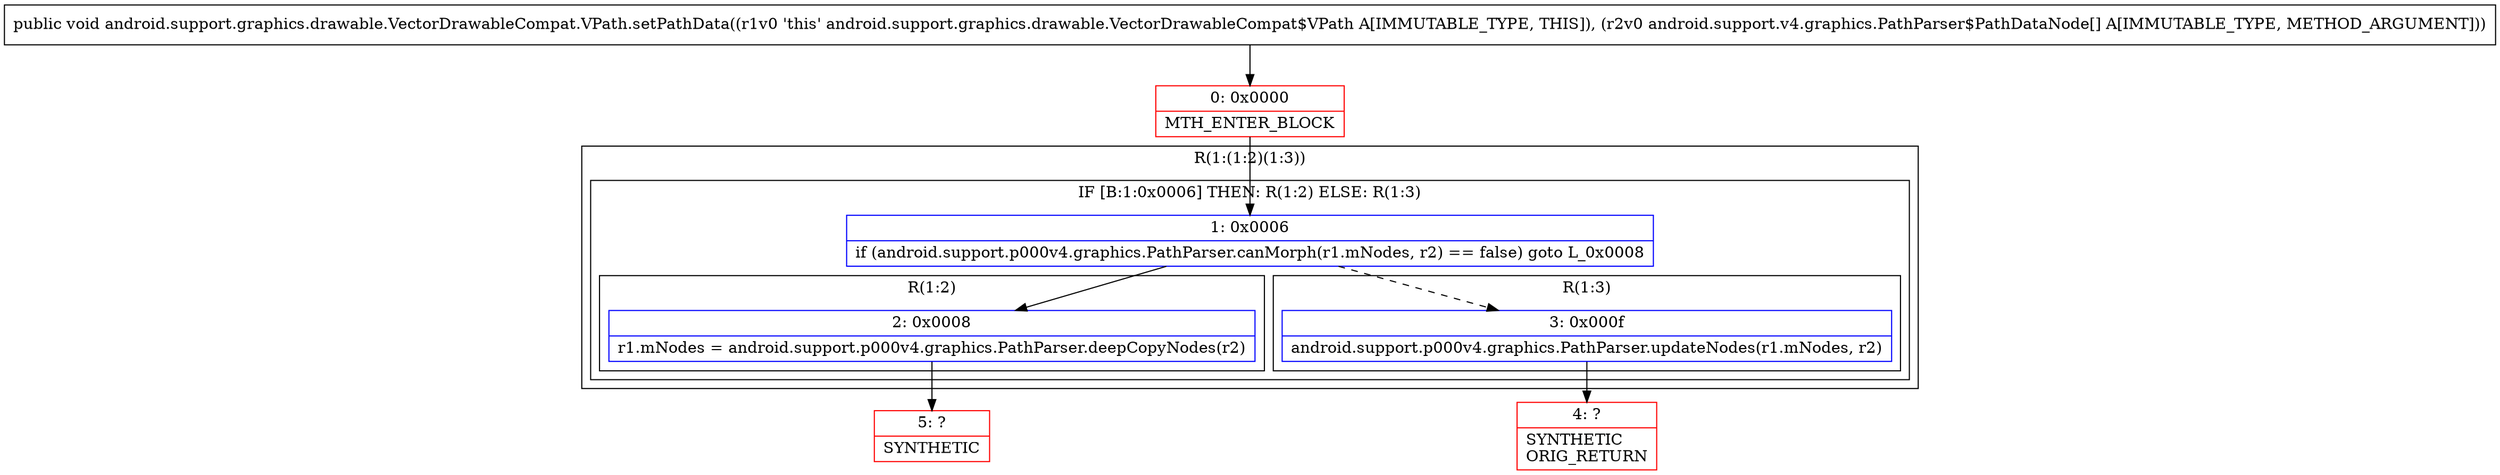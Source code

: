 digraph "CFG forandroid.support.graphics.drawable.VectorDrawableCompat.VPath.setPathData([Landroid\/support\/v4\/graphics\/PathParser$PathDataNode;)V" {
subgraph cluster_Region_1917703131 {
label = "R(1:(1:2)(1:3))";
node [shape=record,color=blue];
subgraph cluster_IfRegion_971378910 {
label = "IF [B:1:0x0006] THEN: R(1:2) ELSE: R(1:3)";
node [shape=record,color=blue];
Node_1 [shape=record,label="{1\:\ 0x0006|if (android.support.p000v4.graphics.PathParser.canMorph(r1.mNodes, r2) == false) goto L_0x0008\l}"];
subgraph cluster_Region_991180923 {
label = "R(1:2)";
node [shape=record,color=blue];
Node_2 [shape=record,label="{2\:\ 0x0008|r1.mNodes = android.support.p000v4.graphics.PathParser.deepCopyNodes(r2)\l}"];
}
subgraph cluster_Region_734706392 {
label = "R(1:3)";
node [shape=record,color=blue];
Node_3 [shape=record,label="{3\:\ 0x000f|android.support.p000v4.graphics.PathParser.updateNodes(r1.mNodes, r2)\l}"];
}
}
}
Node_0 [shape=record,color=red,label="{0\:\ 0x0000|MTH_ENTER_BLOCK\l}"];
Node_4 [shape=record,color=red,label="{4\:\ ?|SYNTHETIC\lORIG_RETURN\l}"];
Node_5 [shape=record,color=red,label="{5\:\ ?|SYNTHETIC\l}"];
MethodNode[shape=record,label="{public void android.support.graphics.drawable.VectorDrawableCompat.VPath.setPathData((r1v0 'this' android.support.graphics.drawable.VectorDrawableCompat$VPath A[IMMUTABLE_TYPE, THIS]), (r2v0 android.support.v4.graphics.PathParser$PathDataNode[] A[IMMUTABLE_TYPE, METHOD_ARGUMENT])) }"];
MethodNode -> Node_0;
Node_1 -> Node_2;
Node_1 -> Node_3[style=dashed];
Node_2 -> Node_5;
Node_3 -> Node_4;
Node_0 -> Node_1;
}

